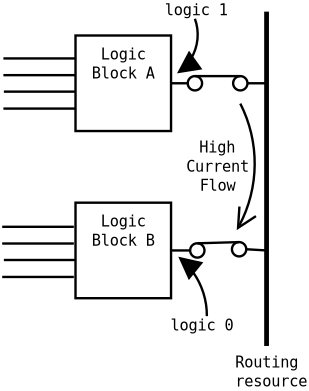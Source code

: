 <?xml version="1.0"?>
<dia:diagram xmlns:dia="http://www.lysator.liu.se/~alla/dia/">
  <dia:layer name="Background" visible="true">
    <dia:object type="Standard - Line" version="0" id="O0">
      <dia:attribute name="obj_pos">
        <dia:point val="0.4,7.2"/>
      </dia:attribute>
      <dia:attribute name="obj_bb">
        <dia:rectangle val="0.35,7.15;3.45,7.25"/>
      </dia:attribute>
      <dia:attribute name="conn_endpoints">
        <dia:point val="0.4,7.2"/>
        <dia:point val="3.4,7.2"/>
      </dia:attribute>
      <dia:attribute name="numcp">
        <dia:int val="1"/>
      </dia:attribute>
    </dia:object>
    <dia:object type="Standard - Line" version="0" id="O1">
      <dia:attribute name="obj_pos">
        <dia:point val="3.4,14.25"/>
      </dia:attribute>
      <dia:attribute name="obj_bb">
        <dia:rectangle val="0.35,14.2;3.45,14.3"/>
      </dia:attribute>
      <dia:attribute name="conn_endpoints">
        <dia:point val="3.4,14.25"/>
        <dia:point val="0.4,14.25"/>
      </dia:attribute>
      <dia:attribute name="numcp">
        <dia:int val="1"/>
      </dia:attribute>
    </dia:object>
    <dia:object type="Standard - Line" version="0" id="O2">
      <dia:attribute name="obj_pos">
        <dia:point val="7.4,6.85"/>
      </dia:attribute>
      <dia:attribute name="obj_bb">
        <dia:rectangle val="7.35,6.8;8.45,6.9"/>
      </dia:attribute>
      <dia:attribute name="conn_endpoints">
        <dia:point val="7.4,6.85"/>
        <dia:point val="8.4,6.85"/>
      </dia:attribute>
      <dia:attribute name="numcp">
        <dia:int val="1"/>
      </dia:attribute>
      <dia:connections>
        <dia:connection handle="0" to="O8" connection="4"/>
      </dia:connections>
    </dia:object>
    <dia:object type="Standard - Line" version="0" id="O3">
      <dia:attribute name="obj_pos">
        <dia:point val="7.4,13.85"/>
      </dia:attribute>
      <dia:attribute name="obj_bb">
        <dia:rectangle val="7.35,13.8;8.25,13.9"/>
      </dia:attribute>
      <dia:attribute name="conn_endpoints">
        <dia:point val="7.4,13.85"/>
        <dia:point val="8.2,13.85"/>
      </dia:attribute>
      <dia:attribute name="numcp">
        <dia:int val="1"/>
      </dia:attribute>
      <dia:connections>
        <dia:connection handle="0" to="O13" connection="4"/>
        <dia:connection handle="1" to="O19" connection="3"/>
      </dia:connections>
    </dia:object>
    <dia:object type="Standard - Line" version="0" id="O4">
      <dia:attribute name="obj_pos">
        <dia:point val="11.4,3.85"/>
      </dia:attribute>
      <dia:attribute name="obj_bb">
        <dia:rectangle val="11.3,3.75;11.5,17.95"/>
      </dia:attribute>
      <dia:attribute name="conn_endpoints">
        <dia:point val="11.4,3.85"/>
        <dia:point val="11.4,17.85"/>
      </dia:attribute>
      <dia:attribute name="numcp">
        <dia:int val="1"/>
      </dia:attribute>
      <dia:attribute name="line_width">
        <dia:real val="0.2"/>
      </dia:attribute>
    </dia:object>
    <dia:object type="Standard - Line" version="0" id="O5">
      <dia:attribute name="obj_pos">
        <dia:point val="11.4,10.85"/>
      </dia:attribute>
      <dia:attribute name="obj_bb">
        <dia:rectangle val="11.345,10.583;11.45,10.9"/>
      </dia:attribute>
      <dia:attribute name="conn_endpoints">
        <dia:point val="11.4,10.85"/>
        <dia:point val="11.395,10.633"/>
      </dia:attribute>
      <dia:attribute name="numcp">
        <dia:int val="1"/>
      </dia:attribute>
      <dia:connections>
        <dia:connection handle="0" to="O4" connection="0"/>
        <dia:connection handle="1" to="O5" connection="0"/>
      </dia:connections>
    </dia:object>
    <dia:object type="Standard - Arc" version="0" id="O6">
      <dia:attribute name="obj_pos">
        <dia:point val="10.3,7.7"/>
      </dia:attribute>
      <dia:attribute name="obj_bb">
        <dia:rectangle val="9.35,7.65;10.953,13.05"/>
      </dia:attribute>
      <dia:attribute name="conn_endpoints">
        <dia:point val="10.3,7.7"/>
        <dia:point val="10.15,13"/>
      </dia:attribute>
      <dia:attribute name="curve_distance">
        <dia:real val="-0.676"/>
      </dia:attribute>
      <dia:attribute name="end_arrow">
        <dia:enum val="1"/>
      </dia:attribute>
      <dia:attribute name="end_arrow_length">
        <dia:real val="0.8"/>
      </dia:attribute>
      <dia:attribute name="end_arrow_width">
        <dia:real val="0.8"/>
      </dia:attribute>
    </dia:object>
    <dia:object type="Standard - Text" version="0" id="O7">
      <dia:attribute name="obj_pos">
        <dia:point val="9.35,9.75"/>
      </dia:attribute>
      <dia:attribute name="obj_bb">
        <dia:rectangle val="7.977,9.155;10.723,11.555"/>
      </dia:attribute>
      <dia:attribute name="text">
        <dia:composite type="text">
          <dia:attribute name="string">
            <dia:string>#High
Current
Flow#</dia:string>
          </dia:attribute>
          <dia:attribute name="font">
            <dia:font name="Courier"/>
          </dia:attribute>
          <dia:attribute name="height">
            <dia:real val="0.8"/>
          </dia:attribute>
          <dia:attribute name="pos">
            <dia:point val="9.35,9.75"/>
          </dia:attribute>
          <dia:attribute name="color">
            <dia:color val="#000000"/>
          </dia:attribute>
          <dia:attribute name="alignment">
            <dia:enum val="1"/>
          </dia:attribute>
        </dia:composite>
      </dia:attribute>
    </dia:object>
    <dia:object type="Standard - Box" version="0" id="O8">
      <dia:attribute name="obj_pos">
        <dia:point val="3.4,4.85"/>
      </dia:attribute>
      <dia:attribute name="obj_bb">
        <dia:rectangle val="3.35,4.8;7.45,8.9"/>
      </dia:attribute>
      <dia:attribute name="elem_corner">
        <dia:point val="3.4,4.85"/>
      </dia:attribute>
      <dia:attribute name="elem_width">
        <dia:real val="4"/>
      </dia:attribute>
      <dia:attribute name="elem_height">
        <dia:real val="4"/>
      </dia:attribute>
      <dia:attribute name="show_background">
        <dia:boolean val="true"/>
      </dia:attribute>
    </dia:object>
    <dia:object type="Standard - Text" version="0" id="O9">
      <dia:attribute name="obj_pos">
        <dia:point val="3.4,6.2"/>
      </dia:attribute>
      <dia:attribute name="obj_bb">
        <dia:rectangle val="3.35,5.605;3.4,6.405"/>
      </dia:attribute>
      <dia:attribute name="text">
        <dia:composite type="text">
          <dia:attribute name="string">
            <dia:string>##</dia:string>
          </dia:attribute>
          <dia:attribute name="font">
            <dia:font name="Courier"/>
          </dia:attribute>
          <dia:attribute name="height">
            <dia:real val="0.8"/>
          </dia:attribute>
          <dia:attribute name="pos">
            <dia:point val="3.4,6.2"/>
          </dia:attribute>
          <dia:attribute name="color">
            <dia:color val="#000000"/>
          </dia:attribute>
          <dia:attribute name="alignment">
            <dia:enum val="1"/>
          </dia:attribute>
        </dia:composite>
      </dia:attribute>
    </dia:object>
    <dia:object type="Standard - Text" version="0" id="O10">
      <dia:attribute name="obj_pos">
        <dia:point val="5.4,5.85"/>
      </dia:attribute>
      <dia:attribute name="obj_bb">
        <dia:rectangle val="4.027,5.255;6.773,6.855"/>
      </dia:attribute>
      <dia:attribute name="text">
        <dia:composite type="text">
          <dia:attribute name="string">
            <dia:string>#Logic
Block A#</dia:string>
          </dia:attribute>
          <dia:attribute name="font">
            <dia:font name="Courier"/>
          </dia:attribute>
          <dia:attribute name="height">
            <dia:real val="0.8"/>
          </dia:attribute>
          <dia:attribute name="pos">
            <dia:point val="5.4,5.85"/>
          </dia:attribute>
          <dia:attribute name="color">
            <dia:color val="#000000"/>
          </dia:attribute>
          <dia:attribute name="alignment">
            <dia:enum val="1"/>
          </dia:attribute>
        </dia:composite>
      </dia:attribute>
    </dia:object>
    <dia:object type="Standard - Line" version="0" id="O11">
      <dia:attribute name="obj_pos">
        <dia:point val="10.6,6.85"/>
      </dia:attribute>
      <dia:attribute name="obj_bb">
        <dia:rectangle val="10.55,6.8;11.45,6.9"/>
      </dia:attribute>
      <dia:attribute name="conn_endpoints">
        <dia:point val="10.6,6.85"/>
        <dia:point val="11.4,6.85"/>
      </dia:attribute>
      <dia:attribute name="numcp">
        <dia:int val="1"/>
      </dia:attribute>
      <dia:connections>
        <dia:connection handle="0" to="O18" connection="4"/>
        <dia:connection handle="1" to="O15" connection="0"/>
      </dia:connections>
    </dia:object>
    <dia:object type="Standard - Line" version="0" id="O12">
      <dia:attribute name="obj_pos">
        <dia:point val="10.55,13.8"/>
      </dia:attribute>
      <dia:attribute name="obj_bb">
        <dia:rectangle val="10.5,13.75;11.45,13.9"/>
      </dia:attribute>
      <dia:attribute name="conn_endpoints">
        <dia:point val="10.55,13.8"/>
        <dia:point val="11.4,13.85"/>
      </dia:attribute>
      <dia:attribute name="numcp">
        <dia:int val="1"/>
      </dia:attribute>
      <dia:connections>
        <dia:connection handle="0" to="O20" connection="4"/>
        <dia:connection handle="1" to="O16" connection="0"/>
      </dia:connections>
    </dia:object>
    <dia:object type="Standard - Box" version="0" id="O13">
      <dia:attribute name="obj_pos">
        <dia:point val="3.4,11.85"/>
      </dia:attribute>
      <dia:attribute name="obj_bb">
        <dia:rectangle val="3.35,11.8;7.45,15.9"/>
      </dia:attribute>
      <dia:attribute name="elem_corner">
        <dia:point val="3.4,11.85"/>
      </dia:attribute>
      <dia:attribute name="elem_width">
        <dia:real val="4"/>
      </dia:attribute>
      <dia:attribute name="elem_height">
        <dia:real val="4"/>
      </dia:attribute>
      <dia:attribute name="show_background">
        <dia:boolean val="true"/>
      </dia:attribute>
    </dia:object>
    <dia:object type="Standard - Text" version="0" id="O14">
      <dia:attribute name="obj_pos">
        <dia:point val="5.4,12.85"/>
      </dia:attribute>
      <dia:attribute name="obj_bb">
        <dia:rectangle val="4.027,12.255;6.773,13.855"/>
      </dia:attribute>
      <dia:attribute name="text">
        <dia:composite type="text">
          <dia:attribute name="string">
            <dia:string>#Logic
Block B#</dia:string>
          </dia:attribute>
          <dia:attribute name="font">
            <dia:font name="Courier"/>
          </dia:attribute>
          <dia:attribute name="height">
            <dia:real val="0.8"/>
          </dia:attribute>
          <dia:attribute name="pos">
            <dia:point val="5.4,12.85"/>
          </dia:attribute>
          <dia:attribute name="color">
            <dia:color val="#000000"/>
          </dia:attribute>
          <dia:attribute name="alignment">
            <dia:enum val="1"/>
          </dia:attribute>
        </dia:composite>
      </dia:attribute>
    </dia:object>
    <dia:object type="Electric - connpoint" version="0" id="O15">
      <dia:attribute name="obj_pos">
        <dia:point val="10.4,5.85"/>
      </dia:attribute>
      <dia:attribute name="obj_bb">
        <dia:rectangle val="9.876,5.326;12.924,8.374"/>
      </dia:attribute>
      <dia:attribute name="elem_corner">
        <dia:point val="10.4,5.85"/>
      </dia:attribute>
      <dia:attribute name="elem_width">
        <dia:real val="2"/>
      </dia:attribute>
      <dia:attribute name="elem_height">
        <dia:real val="2"/>
      </dia:attribute>
      <dia:attribute name="show_background">
        <dia:boolean val="false"/>
      </dia:attribute>
      <dia:attribute name="flip_horizontal">
        <dia:boolean val="false"/>
      </dia:attribute>
      <dia:attribute name="flip_vertical">
        <dia:boolean val="false"/>
      </dia:attribute>
      <dia:attribute name="padding">
        <dia:real val="0.354"/>
      </dia:attribute>
    </dia:object>
    <dia:object type="Electric - connpoint" version="0" id="O16">
      <dia:attribute name="obj_pos">
        <dia:point val="10.4,12.85"/>
      </dia:attribute>
      <dia:attribute name="obj_bb">
        <dia:rectangle val="9.876,12.326;12.924,15.374"/>
      </dia:attribute>
      <dia:attribute name="elem_corner">
        <dia:point val="10.4,12.85"/>
      </dia:attribute>
      <dia:attribute name="elem_width">
        <dia:real val="2"/>
      </dia:attribute>
      <dia:attribute name="elem_height">
        <dia:real val="2"/>
      </dia:attribute>
      <dia:attribute name="show_background">
        <dia:boolean val="false"/>
      </dia:attribute>
      <dia:attribute name="flip_horizontal">
        <dia:boolean val="false"/>
      </dia:attribute>
      <dia:attribute name="flip_vertical">
        <dia:boolean val="false"/>
      </dia:attribute>
      <dia:attribute name="padding">
        <dia:real val="0.354"/>
      </dia:attribute>
    </dia:object>
    <dia:object type="Standard - Ellipse" version="0" id="O17">
      <dia:attribute name="obj_pos">
        <dia:point val="8.1,6.55"/>
      </dia:attribute>
      <dia:attribute name="obj_bb">
        <dia:rectangle val="8.05,6.5;8.75,7.2"/>
      </dia:attribute>
      <dia:attribute name="elem_corner">
        <dia:point val="8.1,6.55"/>
      </dia:attribute>
      <dia:attribute name="elem_width">
        <dia:real val="0.6"/>
      </dia:attribute>
      <dia:attribute name="elem_height">
        <dia:real val="0.6"/>
      </dia:attribute>
    </dia:object>
    <dia:object type="Standard - Ellipse" version="0" id="O18">
      <dia:attribute name="obj_pos">
        <dia:point val="10,6.55"/>
      </dia:attribute>
      <dia:attribute name="obj_bb">
        <dia:rectangle val="9.95,6.5;10.65,7.2"/>
      </dia:attribute>
      <dia:attribute name="elem_corner">
        <dia:point val="10,6.55"/>
      </dia:attribute>
      <dia:attribute name="elem_width">
        <dia:real val="0.6"/>
      </dia:attribute>
      <dia:attribute name="elem_height">
        <dia:real val="0.6"/>
      </dia:attribute>
    </dia:object>
    <dia:object type="Standard - Ellipse" version="0" id="O19">
      <dia:attribute name="obj_pos">
        <dia:point val="8.2,13.55"/>
      </dia:attribute>
      <dia:attribute name="obj_bb">
        <dia:rectangle val="8.15,13.5;8.85,14.2"/>
      </dia:attribute>
      <dia:attribute name="elem_corner">
        <dia:point val="8.2,13.55"/>
      </dia:attribute>
      <dia:attribute name="elem_width">
        <dia:real val="0.6"/>
      </dia:attribute>
      <dia:attribute name="elem_height">
        <dia:real val="0.6"/>
      </dia:attribute>
    </dia:object>
    <dia:object type="Standard - Ellipse" version="0" id="O20">
      <dia:attribute name="obj_pos">
        <dia:point val="9.95,13.5"/>
      </dia:attribute>
      <dia:attribute name="obj_bb">
        <dia:rectangle val="9.9,13.45;10.6,14.15"/>
      </dia:attribute>
      <dia:attribute name="elem_corner">
        <dia:point val="9.95,13.5"/>
      </dia:attribute>
      <dia:attribute name="elem_width">
        <dia:real val="0.6"/>
      </dia:attribute>
      <dia:attribute name="elem_height">
        <dia:real val="0.6"/>
      </dia:attribute>
    </dia:object>
    <dia:object type="Standard - Line" version="0" id="O21">
      <dia:attribute name="obj_pos">
        <dia:point val="8.4,6.55"/>
      </dia:attribute>
      <dia:attribute name="obj_bb">
        <dia:rectangle val="8.35,6.5;10.35,6.6"/>
      </dia:attribute>
      <dia:attribute name="conn_endpoints">
        <dia:point val="8.4,6.55"/>
        <dia:point val="10.3,6.55"/>
      </dia:attribute>
      <dia:attribute name="numcp">
        <dia:int val="1"/>
      </dia:attribute>
      <dia:connections>
        <dia:connection handle="0" to="O17" connection="1"/>
        <dia:connection handle="1" to="O18" connection="1"/>
      </dia:connections>
    </dia:object>
    <dia:object type="Standard - Line" version="0" id="O22">
      <dia:attribute name="obj_pos">
        <dia:point val="8.5,13.55"/>
      </dia:attribute>
      <dia:attribute name="obj_bb">
        <dia:rectangle val="8.45,13.45;10.3,13.6"/>
      </dia:attribute>
      <dia:attribute name="conn_endpoints">
        <dia:point val="8.5,13.55"/>
        <dia:point val="10.25,13.5"/>
      </dia:attribute>
      <dia:attribute name="numcp">
        <dia:int val="1"/>
      </dia:attribute>
      <dia:connections>
        <dia:connection handle="0" to="O19" connection="1"/>
        <dia:connection handle="1" to="O20" connection="1"/>
      </dia:connections>
    </dia:object>
    <dia:object type="Standard - Text" version="0" id="O23">
      <dia:attribute name="obj_pos">
        <dia:point val="11.6,18.75"/>
      </dia:attribute>
      <dia:attribute name="obj_bb">
        <dia:rectangle val="10.046,18.155;13.154,19.755"/>
      </dia:attribute>
      <dia:attribute name="text">
        <dia:composite type="text">
          <dia:attribute name="string">
            <dia:string>#Routing 
resource#</dia:string>
          </dia:attribute>
          <dia:attribute name="font">
            <dia:font name="Courier"/>
          </dia:attribute>
          <dia:attribute name="height">
            <dia:real val="0.8"/>
          </dia:attribute>
          <dia:attribute name="pos">
            <dia:point val="11.6,18.75"/>
          </dia:attribute>
          <dia:attribute name="color">
            <dia:color val="#000000"/>
          </dia:attribute>
          <dia:attribute name="alignment">
            <dia:enum val="1"/>
          </dia:attribute>
        </dia:composite>
      </dia:attribute>
    </dia:object>
    <dia:object type="Standard - Text" version="0" id="O24">
      <dia:attribute name="obj_pos">
        <dia:point val="8.45,4"/>
      </dia:attribute>
      <dia:attribute name="obj_bb">
        <dia:rectangle val="7.077,3.405;9.823,4.205"/>
      </dia:attribute>
      <dia:attribute name="text">
        <dia:composite type="text">
          <dia:attribute name="string">
            <dia:string>#logic 1#</dia:string>
          </dia:attribute>
          <dia:attribute name="font">
            <dia:font name="Courier"/>
          </dia:attribute>
          <dia:attribute name="height">
            <dia:real val="0.8"/>
          </dia:attribute>
          <dia:attribute name="pos">
            <dia:point val="8.45,4"/>
          </dia:attribute>
          <dia:attribute name="color">
            <dia:color val="#000000"/>
          </dia:attribute>
          <dia:attribute name="alignment">
            <dia:enum val="1"/>
          </dia:attribute>
        </dia:composite>
      </dia:attribute>
    </dia:object>
    <dia:object type="Standard - Text" version="0" id="O25">
      <dia:attribute name="obj_pos">
        <dia:point val="8.7,17.2"/>
      </dia:attribute>
      <dia:attribute name="obj_bb">
        <dia:rectangle val="7.327,16.605;10.073,17.405"/>
      </dia:attribute>
      <dia:attribute name="text">
        <dia:composite type="text">
          <dia:attribute name="string">
            <dia:string>#logic 0#</dia:string>
          </dia:attribute>
          <dia:attribute name="font">
            <dia:font name="Courier"/>
          </dia:attribute>
          <dia:attribute name="height">
            <dia:real val="0.8"/>
          </dia:attribute>
          <dia:attribute name="pos">
            <dia:point val="8.7,17.2"/>
          </dia:attribute>
          <dia:attribute name="color">
            <dia:color val="#000000"/>
          </dia:attribute>
          <dia:attribute name="alignment">
            <dia:enum val="1"/>
          </dia:attribute>
        </dia:composite>
      </dia:attribute>
    </dia:object>
    <dia:object type="Standard - Arc" version="0" id="O26">
      <dia:attribute name="obj_pos">
        <dia:point val="8.4,4.15"/>
      </dia:attribute>
      <dia:attribute name="obj_bb">
        <dia:rectangle val="6.936,4.102;8.566,6.638"/>
      </dia:attribute>
      <dia:attribute name="conn_endpoints">
        <dia:point val="8.4,4.15"/>
        <dia:point val="7.7,6.4"/>
      </dia:attribute>
      <dia:attribute name="curve_distance">
        <dia:real val="-0.396"/>
      </dia:attribute>
      <dia:attribute name="end_arrow">
        <dia:enum val="3"/>
      </dia:attribute>
      <dia:attribute name="end_arrow_length">
        <dia:real val="0.8"/>
      </dia:attribute>
      <dia:attribute name="end_arrow_width">
        <dia:real val="0.8"/>
      </dia:attribute>
    </dia:object>
    <dia:object type="Standard - Arc" version="0" id="O27">
      <dia:attribute name="obj_pos">
        <dia:point val="8.9,16.6"/>
      </dia:attribute>
      <dia:attribute name="obj_bb">
        <dia:rectangle val="7.026,13.81;8.95,16.645"/>
      </dia:attribute>
      <dia:attribute name="conn_endpoints">
        <dia:point val="8.9,16.6"/>
        <dia:point val="7.75,14.15"/>
      </dia:attribute>
      <dia:attribute name="curve_distance">
        <dia:real val="0.308"/>
      </dia:attribute>
      <dia:attribute name="end_arrow">
        <dia:enum val="3"/>
      </dia:attribute>
      <dia:attribute name="end_arrow_length">
        <dia:real val="0.8"/>
      </dia:attribute>
      <dia:attribute name="end_arrow_width">
        <dia:real val="0.8"/>
      </dia:attribute>
    </dia:object>
    <dia:object type="Standard - Line" version="0" id="O28">
      <dia:attribute name="obj_pos">
        <dia:point val="0.38,6.51"/>
      </dia:attribute>
      <dia:attribute name="obj_bb">
        <dia:rectangle val="0.33,6.46;3.43,6.56"/>
      </dia:attribute>
      <dia:attribute name="conn_endpoints">
        <dia:point val="0.38,6.51"/>
        <dia:point val="3.38,6.51"/>
      </dia:attribute>
      <dia:attribute name="numcp">
        <dia:int val="1"/>
      </dia:attribute>
    </dia:object>
    <dia:object type="Standard - Line" version="0" id="O29">
      <dia:attribute name="obj_pos">
        <dia:point val="0.38,7.91"/>
      </dia:attribute>
      <dia:attribute name="obj_bb">
        <dia:rectangle val="0.33,7.86;3.43,7.96"/>
      </dia:attribute>
      <dia:attribute name="conn_endpoints">
        <dia:point val="0.38,7.91"/>
        <dia:point val="3.38,7.91"/>
      </dia:attribute>
      <dia:attribute name="numcp">
        <dia:int val="1"/>
      </dia:attribute>
    </dia:object>
    <dia:object type="Standard - Line" version="0" id="O30">
      <dia:attribute name="obj_pos">
        <dia:point val="0.38,5.81"/>
      </dia:attribute>
      <dia:attribute name="obj_bb">
        <dia:rectangle val="0.33,5.76;3.43,5.86"/>
      </dia:attribute>
      <dia:attribute name="conn_endpoints">
        <dia:point val="0.38,5.81"/>
        <dia:point val="3.38,5.81"/>
      </dia:attribute>
      <dia:attribute name="numcp">
        <dia:int val="1"/>
      </dia:attribute>
    </dia:object>
    <dia:object type="Standard - Line" version="0" id="O31">
      <dia:attribute name="obj_pos">
        <dia:point val="0.33,13.56"/>
      </dia:attribute>
      <dia:attribute name="obj_bb">
        <dia:rectangle val="0.28,13.51;3.38,13.61"/>
      </dia:attribute>
      <dia:attribute name="conn_endpoints">
        <dia:point val="0.33,13.56"/>
        <dia:point val="3.33,13.56"/>
      </dia:attribute>
      <dia:attribute name="numcp">
        <dia:int val="1"/>
      </dia:attribute>
    </dia:object>
    <dia:object type="Standard - Line" version="0" id="O32">
      <dia:attribute name="obj_pos">
        <dia:point val="0.33,14.96"/>
      </dia:attribute>
      <dia:attribute name="obj_bb">
        <dia:rectangle val="0.28,14.91;3.38,15.01"/>
      </dia:attribute>
      <dia:attribute name="conn_endpoints">
        <dia:point val="0.33,14.96"/>
        <dia:point val="3.33,14.96"/>
      </dia:attribute>
      <dia:attribute name="numcp">
        <dia:int val="1"/>
      </dia:attribute>
    </dia:object>
    <dia:object type="Standard - Line" version="0" id="O33">
      <dia:attribute name="obj_pos">
        <dia:point val="0.33,12.86"/>
      </dia:attribute>
      <dia:attribute name="obj_bb">
        <dia:rectangle val="0.28,12.81;3.38,12.91"/>
      </dia:attribute>
      <dia:attribute name="conn_endpoints">
        <dia:point val="0.33,12.86"/>
        <dia:point val="3.33,12.86"/>
      </dia:attribute>
      <dia:attribute name="numcp">
        <dia:int val="1"/>
      </dia:attribute>
    </dia:object>
  </dia:layer>
</dia:diagram>
